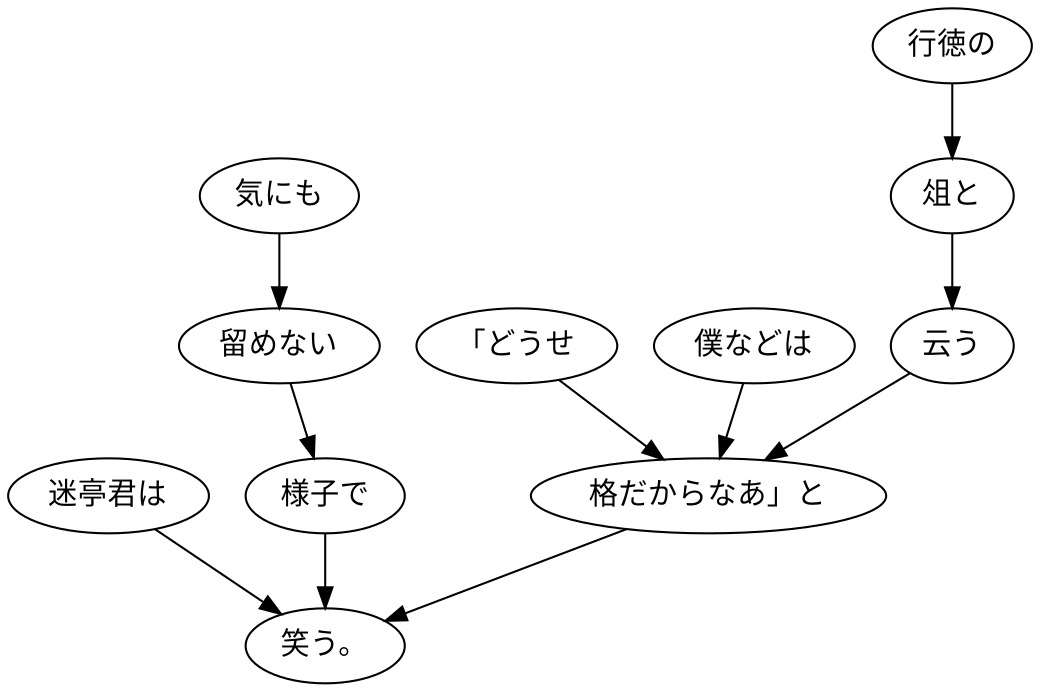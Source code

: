 digraph graph1032 {
	node0 [label="迷亭君は"];
	node1 [label="気にも"];
	node2 [label="留めない"];
	node3 [label="様子で"];
	node4 [label="「どうせ"];
	node5 [label="僕などは"];
	node6 [label="行徳の"];
	node7 [label="俎と"];
	node8 [label="云う"];
	node9 [label="格だからなあ」と"];
	node10 [label="笑う。"];
	node0 -> node10;
	node1 -> node2;
	node2 -> node3;
	node3 -> node10;
	node4 -> node9;
	node5 -> node9;
	node6 -> node7;
	node7 -> node8;
	node8 -> node9;
	node9 -> node10;
}
